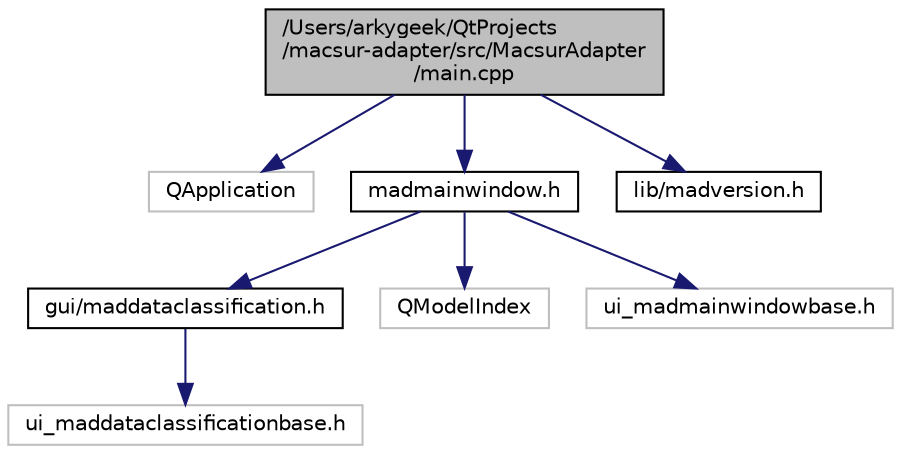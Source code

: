 digraph "/Users/arkygeek/QtProjects/macsur-adapter/src/MacsurAdapter/main.cpp"
{
  edge [fontname="Helvetica",fontsize="10",labelfontname="Helvetica",labelfontsize="10"];
  node [fontname="Helvetica",fontsize="10",shape=record];
  Node1 [label="/Users/arkygeek/QtProjects\l/macsur-adapter/src/MacsurAdapter\l/main.cpp",height=0.2,width=0.4,color="black", fillcolor="grey75", style="filled" fontcolor="black"];
  Node1 -> Node2 [color="midnightblue",fontsize="10",style="solid",fontname="Helvetica"];
  Node2 [label="QApplication",height=0.2,width=0.4,color="grey75", fillcolor="white", style="filled"];
  Node1 -> Node3 [color="midnightblue",fontsize="10",style="solid",fontname="Helvetica"];
  Node3 [label="madmainwindow.h",height=0.2,width=0.4,color="black", fillcolor="white", style="filled",URL="$madmainwindow_8h.html"];
  Node3 -> Node4 [color="midnightblue",fontsize="10",style="solid",fontname="Helvetica"];
  Node4 [label="gui/maddataclassification.h",height=0.2,width=0.4,color="black", fillcolor="white", style="filled",URL="$maddataclassification_8h.html"];
  Node4 -> Node5 [color="midnightblue",fontsize="10",style="solid",fontname="Helvetica"];
  Node5 [label="ui_maddataclassificationbase.h",height=0.2,width=0.4,color="grey75", fillcolor="white", style="filled"];
  Node3 -> Node6 [color="midnightblue",fontsize="10",style="solid",fontname="Helvetica"];
  Node6 [label="QModelIndex",height=0.2,width=0.4,color="grey75", fillcolor="white", style="filled"];
  Node3 -> Node7 [color="midnightblue",fontsize="10",style="solid",fontname="Helvetica"];
  Node7 [label="ui_madmainwindowbase.h",height=0.2,width=0.4,color="grey75", fillcolor="white", style="filled"];
  Node1 -> Node8 [color="midnightblue",fontsize="10",style="solid",fontname="Helvetica"];
  Node8 [label="lib/madversion.h",height=0.2,width=0.4,color="black", fillcolor="white", style="filled",URL="$madversion_8h.html"];
}

